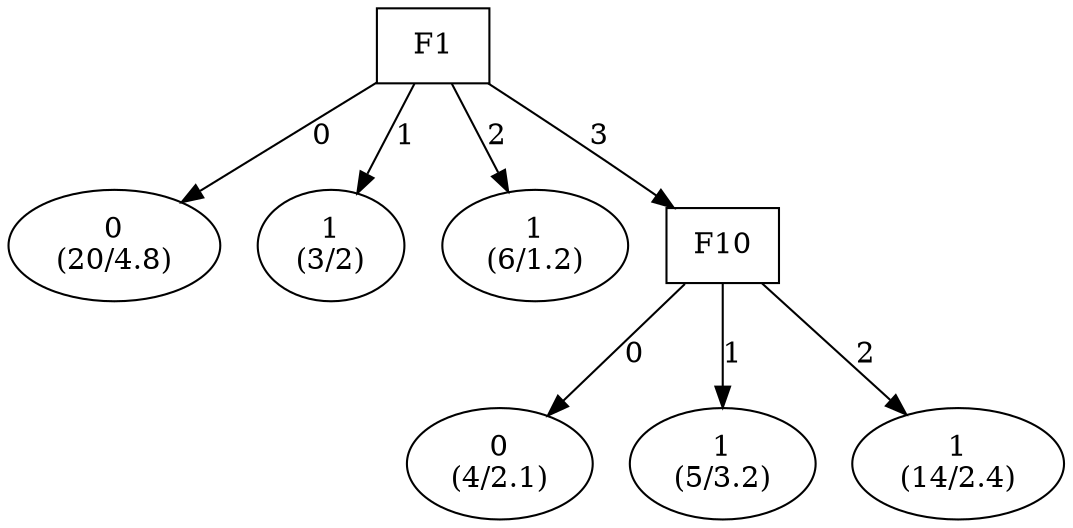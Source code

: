 digraph YaDT {
n0 [ shape=box, label="F1\n"]
n0 -> n1 [label="0"]
n1 [ shape=ellipse, label="0\n(20/4.8)"]
n0 -> n2 [label="1"]
n2 [ shape=ellipse, label="1\n(3/2)"]
n0 -> n3 [label="2"]
n3 [ shape=ellipse, label="1\n(6/1.2)"]
n0 -> n4 [label="3"]
n4 [ shape=box, label="F10\n"]
n4 -> n5 [label="0"]
n5 [ shape=ellipse, label="0\n(4/2.1)"]
n4 -> n6 [label="1"]
n6 [ shape=ellipse, label="1\n(5/3.2)"]
n4 -> n7 [label="2"]
n7 [ shape=ellipse, label="1\n(14/2.4)"]
}
